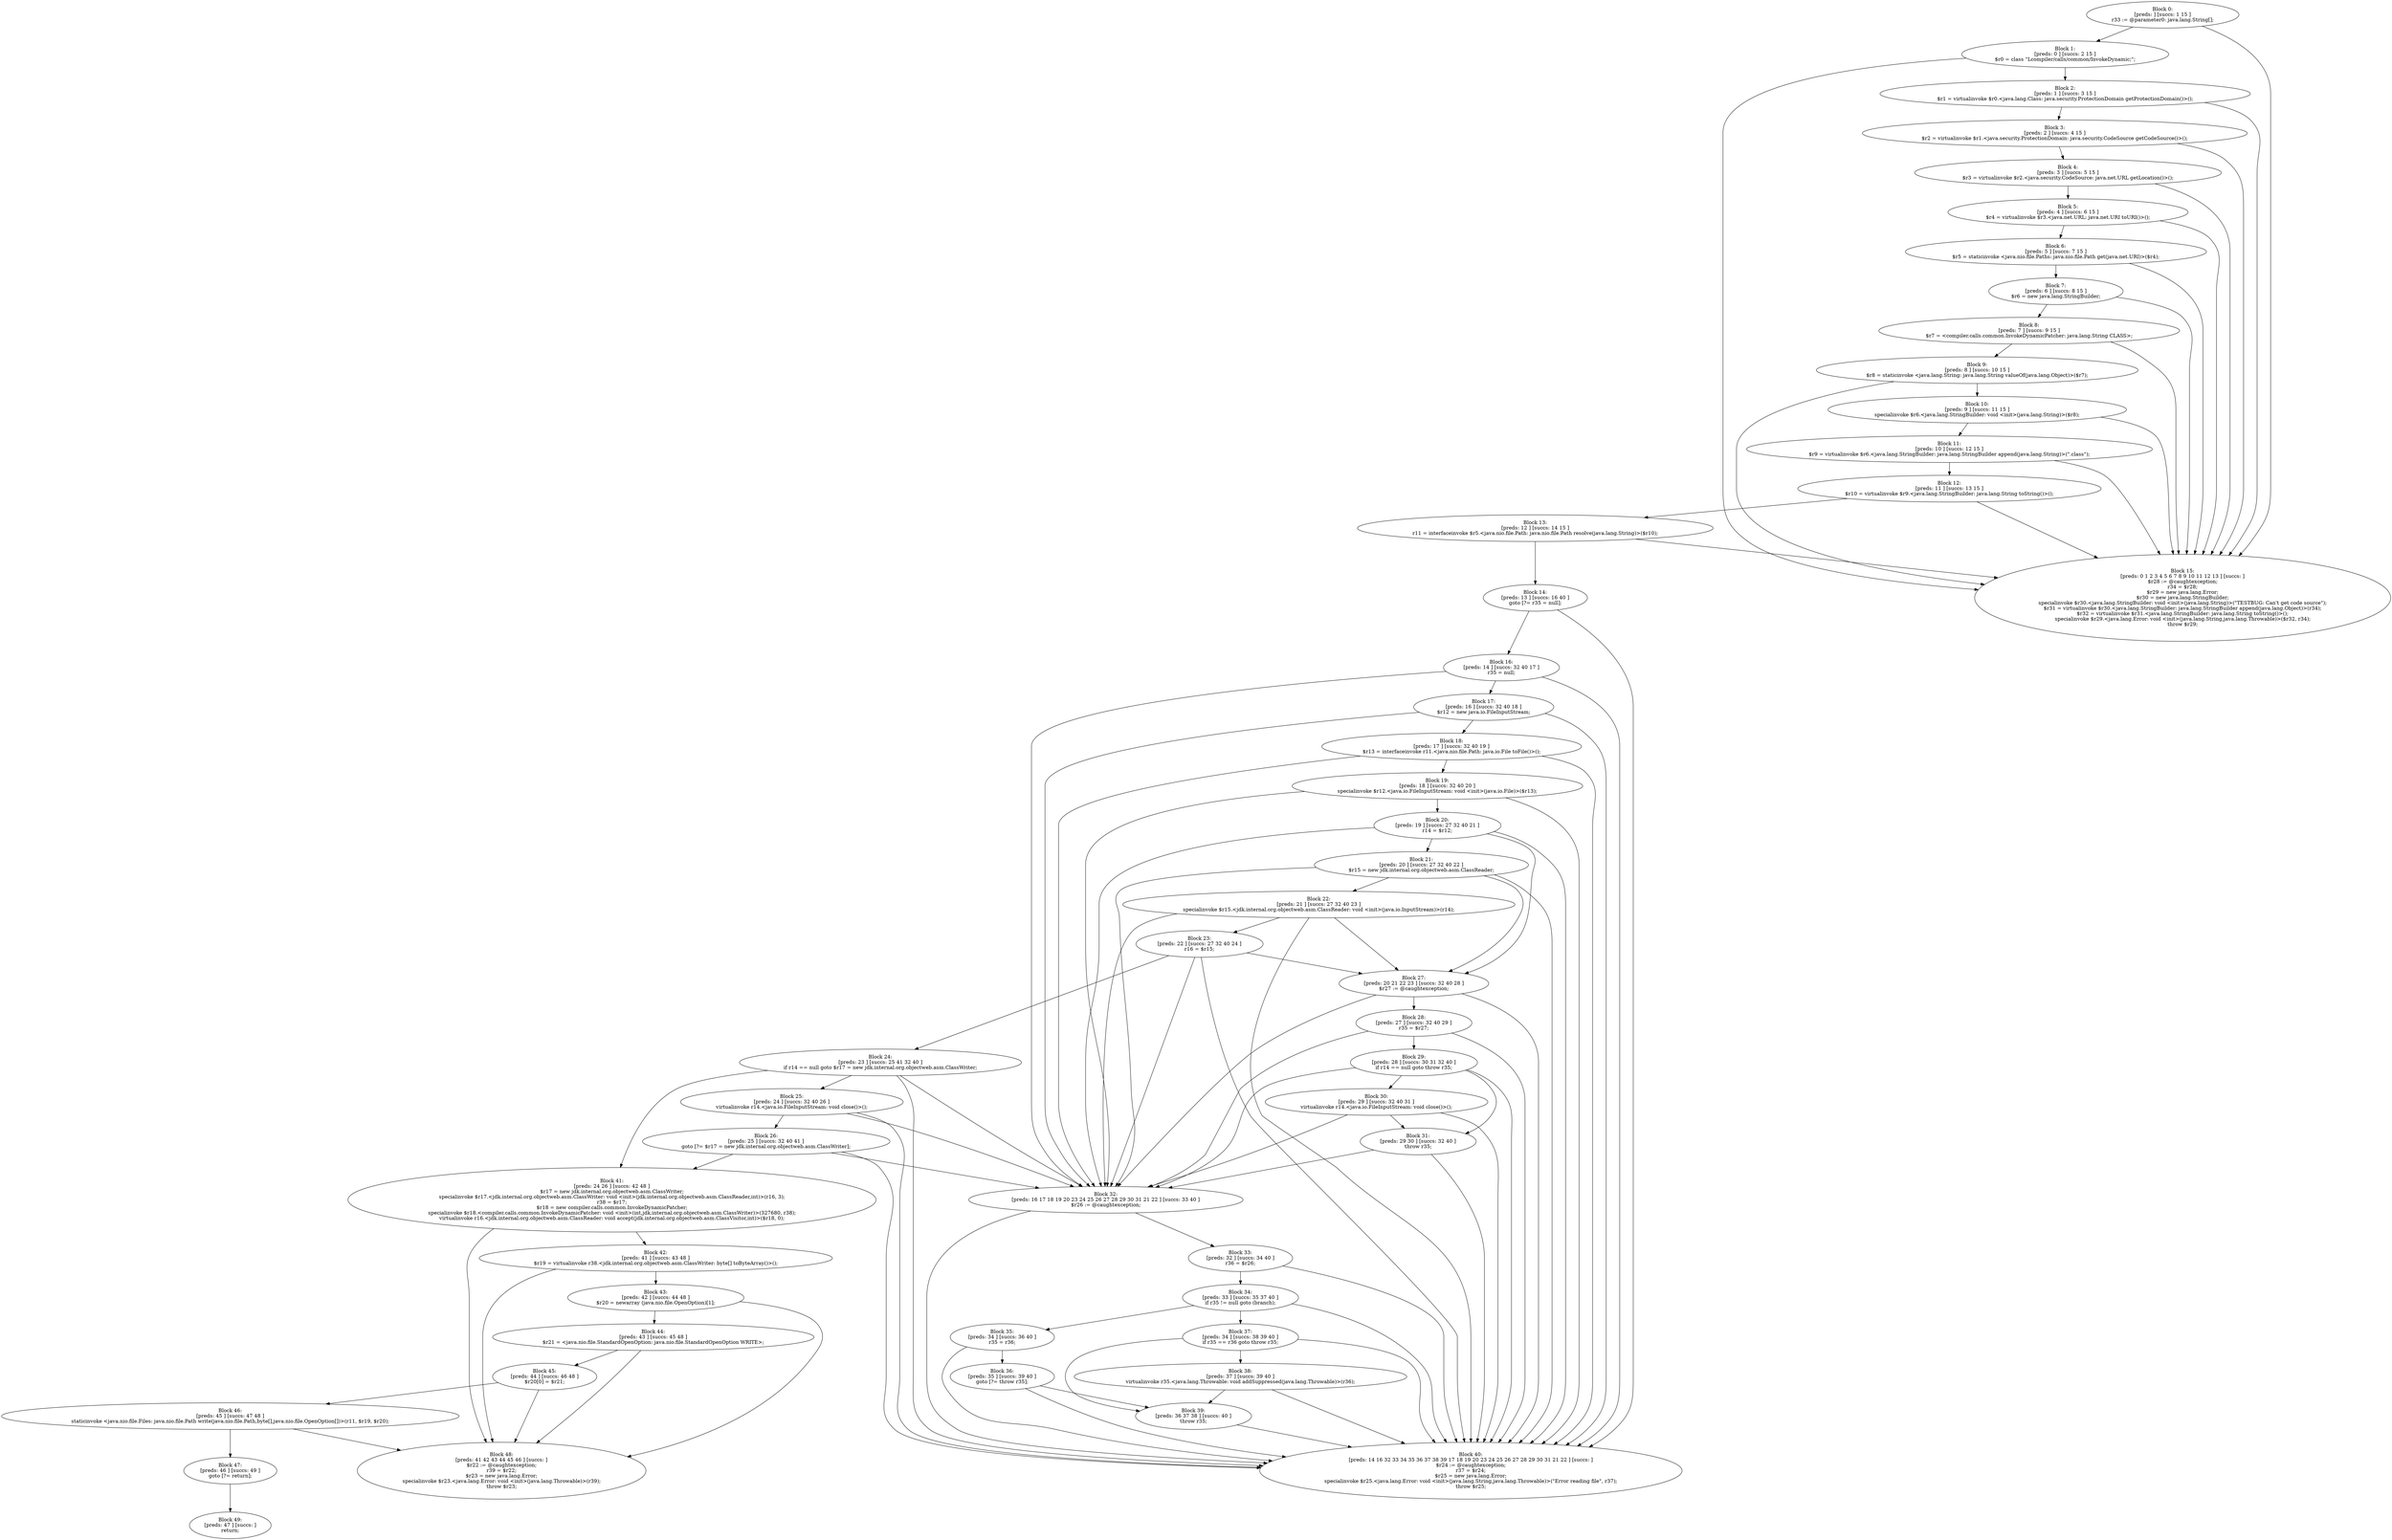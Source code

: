 digraph "unitGraph" {
    "Block 0:
[preds: ] [succs: 1 15 ]
r33 := @parameter0: java.lang.String[];
"
    "Block 1:
[preds: 0 ] [succs: 2 15 ]
$r0 = class \"Lcompiler/calls/common/InvokeDynamic;\";
"
    "Block 2:
[preds: 1 ] [succs: 3 15 ]
$r1 = virtualinvoke $r0.<java.lang.Class: java.security.ProtectionDomain getProtectionDomain()>();
"
    "Block 3:
[preds: 2 ] [succs: 4 15 ]
$r2 = virtualinvoke $r1.<java.security.ProtectionDomain: java.security.CodeSource getCodeSource()>();
"
    "Block 4:
[preds: 3 ] [succs: 5 15 ]
$r3 = virtualinvoke $r2.<java.security.CodeSource: java.net.URL getLocation()>();
"
    "Block 5:
[preds: 4 ] [succs: 6 15 ]
$r4 = virtualinvoke $r3.<java.net.URL: java.net.URI toURI()>();
"
    "Block 6:
[preds: 5 ] [succs: 7 15 ]
$r5 = staticinvoke <java.nio.file.Paths: java.nio.file.Path get(java.net.URI)>($r4);
"
    "Block 7:
[preds: 6 ] [succs: 8 15 ]
$r6 = new java.lang.StringBuilder;
"
    "Block 8:
[preds: 7 ] [succs: 9 15 ]
$r7 = <compiler.calls.common.InvokeDynamicPatcher: java.lang.String CLASS>;
"
    "Block 9:
[preds: 8 ] [succs: 10 15 ]
$r8 = staticinvoke <java.lang.String: java.lang.String valueOf(java.lang.Object)>($r7);
"
    "Block 10:
[preds: 9 ] [succs: 11 15 ]
specialinvoke $r6.<java.lang.StringBuilder: void <init>(java.lang.String)>($r8);
"
    "Block 11:
[preds: 10 ] [succs: 12 15 ]
$r9 = virtualinvoke $r6.<java.lang.StringBuilder: java.lang.StringBuilder append(java.lang.String)>(\".class\");
"
    "Block 12:
[preds: 11 ] [succs: 13 15 ]
$r10 = virtualinvoke $r9.<java.lang.StringBuilder: java.lang.String toString()>();
"
    "Block 13:
[preds: 12 ] [succs: 14 15 ]
r11 = interfaceinvoke $r5.<java.nio.file.Path: java.nio.file.Path resolve(java.lang.String)>($r10);
"
    "Block 14:
[preds: 13 ] [succs: 16 40 ]
goto [?= r35 = null];
"
    "Block 15:
[preds: 0 1 2 3 4 5 6 7 8 9 10 11 12 13 ] [succs: ]
$r28 := @caughtexception;
r34 = $r28;
$r29 = new java.lang.Error;
$r30 = new java.lang.StringBuilder;
specialinvoke $r30.<java.lang.StringBuilder: void <init>(java.lang.String)>(\"TESTBUG: Can\'t get code source\");
$r31 = virtualinvoke $r30.<java.lang.StringBuilder: java.lang.StringBuilder append(java.lang.Object)>(r34);
$r32 = virtualinvoke $r31.<java.lang.StringBuilder: java.lang.String toString()>();
specialinvoke $r29.<java.lang.Error: void <init>(java.lang.String,java.lang.Throwable)>($r32, r34);
throw $r29;
"
    "Block 16:
[preds: 14 ] [succs: 32 40 17 ]
r35 = null;
"
    "Block 17:
[preds: 16 ] [succs: 32 40 18 ]
$r12 = new java.io.FileInputStream;
"
    "Block 18:
[preds: 17 ] [succs: 32 40 19 ]
$r13 = interfaceinvoke r11.<java.nio.file.Path: java.io.File toFile()>();
"
    "Block 19:
[preds: 18 ] [succs: 32 40 20 ]
specialinvoke $r12.<java.io.FileInputStream: void <init>(java.io.File)>($r13);
"
    "Block 20:
[preds: 19 ] [succs: 27 32 40 21 ]
r14 = $r12;
"
    "Block 21:
[preds: 20 ] [succs: 27 32 40 22 ]
$r15 = new jdk.internal.org.objectweb.asm.ClassReader;
"
    "Block 22:
[preds: 21 ] [succs: 27 32 40 23 ]
specialinvoke $r15.<jdk.internal.org.objectweb.asm.ClassReader: void <init>(java.io.InputStream)>(r14);
"
    "Block 23:
[preds: 22 ] [succs: 27 32 40 24 ]
r16 = $r15;
"
    "Block 24:
[preds: 23 ] [succs: 25 41 32 40 ]
if r14 == null goto $r17 = new jdk.internal.org.objectweb.asm.ClassWriter;
"
    "Block 25:
[preds: 24 ] [succs: 32 40 26 ]
virtualinvoke r14.<java.io.FileInputStream: void close()>();
"
    "Block 26:
[preds: 25 ] [succs: 32 40 41 ]
goto [?= $r17 = new jdk.internal.org.objectweb.asm.ClassWriter];
"
    "Block 27:
[preds: 20 21 22 23 ] [succs: 32 40 28 ]
$r27 := @caughtexception;
"
    "Block 28:
[preds: 27 ] [succs: 32 40 29 ]
r35 = $r27;
"
    "Block 29:
[preds: 28 ] [succs: 30 31 32 40 ]
if r14 == null goto throw r35;
"
    "Block 30:
[preds: 29 ] [succs: 32 40 31 ]
virtualinvoke r14.<java.io.FileInputStream: void close()>();
"
    "Block 31:
[preds: 29 30 ] [succs: 32 40 ]
throw r35;
"
    "Block 32:
[preds: 16 17 18 19 20 23 24 25 26 27 28 29 30 31 21 22 ] [succs: 33 40 ]
$r26 := @caughtexception;
"
    "Block 33:
[preds: 32 ] [succs: 34 40 ]
r36 = $r26;
"
    "Block 34:
[preds: 33 ] [succs: 35 37 40 ]
if r35 != null goto (branch);
"
    "Block 35:
[preds: 34 ] [succs: 36 40 ]
r35 = r36;
"
    "Block 36:
[preds: 35 ] [succs: 39 40 ]
goto [?= throw r35];
"
    "Block 37:
[preds: 34 ] [succs: 38 39 40 ]
if r35 == r36 goto throw r35;
"
    "Block 38:
[preds: 37 ] [succs: 39 40 ]
virtualinvoke r35.<java.lang.Throwable: void addSuppressed(java.lang.Throwable)>(r36);
"
    "Block 39:
[preds: 36 37 38 ] [succs: 40 ]
throw r35;
"
    "Block 40:
[preds: 14 16 32 33 34 35 36 37 38 39 17 18 19 20 23 24 25 26 27 28 29 30 31 21 22 ] [succs: ]
$r24 := @caughtexception;
r37 = $r24;
$r25 = new java.lang.Error;
specialinvoke $r25.<java.lang.Error: void <init>(java.lang.String,java.lang.Throwable)>(\"Error reading file\", r37);
throw $r25;
"
    "Block 41:
[preds: 24 26 ] [succs: 42 48 ]
$r17 = new jdk.internal.org.objectweb.asm.ClassWriter;
specialinvoke $r17.<jdk.internal.org.objectweb.asm.ClassWriter: void <init>(jdk.internal.org.objectweb.asm.ClassReader,int)>(r16, 3);
r38 = $r17;
$r18 = new compiler.calls.common.InvokeDynamicPatcher;
specialinvoke $r18.<compiler.calls.common.InvokeDynamicPatcher: void <init>(int,jdk.internal.org.objectweb.asm.ClassWriter)>(327680, r38);
virtualinvoke r16.<jdk.internal.org.objectweb.asm.ClassReader: void accept(jdk.internal.org.objectweb.asm.ClassVisitor,int)>($r18, 0);
"
    "Block 42:
[preds: 41 ] [succs: 43 48 ]
$r19 = virtualinvoke r38.<jdk.internal.org.objectweb.asm.ClassWriter: byte[] toByteArray()>();
"
    "Block 43:
[preds: 42 ] [succs: 44 48 ]
$r20 = newarray (java.nio.file.OpenOption)[1];
"
    "Block 44:
[preds: 43 ] [succs: 45 48 ]
$r21 = <java.nio.file.StandardOpenOption: java.nio.file.StandardOpenOption WRITE>;
"
    "Block 45:
[preds: 44 ] [succs: 46 48 ]
$r20[0] = $r21;
"
    "Block 46:
[preds: 45 ] [succs: 47 48 ]
staticinvoke <java.nio.file.Files: java.nio.file.Path write(java.nio.file.Path,byte[],java.nio.file.OpenOption[])>(r11, $r19, $r20);
"
    "Block 47:
[preds: 46 ] [succs: 49 ]
goto [?= return];
"
    "Block 48:
[preds: 41 42 43 44 45 46 ] [succs: ]
$r22 := @caughtexception;
r39 = $r22;
$r23 = new java.lang.Error;
specialinvoke $r23.<java.lang.Error: void <init>(java.lang.Throwable)>(r39);
throw $r23;
"
    "Block 49:
[preds: 47 ] [succs: ]
return;
"
    "Block 0:
[preds: ] [succs: 1 15 ]
r33 := @parameter0: java.lang.String[];
"->"Block 1:
[preds: 0 ] [succs: 2 15 ]
$r0 = class \"Lcompiler/calls/common/InvokeDynamic;\";
";
    "Block 0:
[preds: ] [succs: 1 15 ]
r33 := @parameter0: java.lang.String[];
"->"Block 15:
[preds: 0 1 2 3 4 5 6 7 8 9 10 11 12 13 ] [succs: ]
$r28 := @caughtexception;
r34 = $r28;
$r29 = new java.lang.Error;
$r30 = new java.lang.StringBuilder;
specialinvoke $r30.<java.lang.StringBuilder: void <init>(java.lang.String)>(\"TESTBUG: Can\'t get code source\");
$r31 = virtualinvoke $r30.<java.lang.StringBuilder: java.lang.StringBuilder append(java.lang.Object)>(r34);
$r32 = virtualinvoke $r31.<java.lang.StringBuilder: java.lang.String toString()>();
specialinvoke $r29.<java.lang.Error: void <init>(java.lang.String,java.lang.Throwable)>($r32, r34);
throw $r29;
";
    "Block 1:
[preds: 0 ] [succs: 2 15 ]
$r0 = class \"Lcompiler/calls/common/InvokeDynamic;\";
"->"Block 2:
[preds: 1 ] [succs: 3 15 ]
$r1 = virtualinvoke $r0.<java.lang.Class: java.security.ProtectionDomain getProtectionDomain()>();
";
    "Block 1:
[preds: 0 ] [succs: 2 15 ]
$r0 = class \"Lcompiler/calls/common/InvokeDynamic;\";
"->"Block 15:
[preds: 0 1 2 3 4 5 6 7 8 9 10 11 12 13 ] [succs: ]
$r28 := @caughtexception;
r34 = $r28;
$r29 = new java.lang.Error;
$r30 = new java.lang.StringBuilder;
specialinvoke $r30.<java.lang.StringBuilder: void <init>(java.lang.String)>(\"TESTBUG: Can\'t get code source\");
$r31 = virtualinvoke $r30.<java.lang.StringBuilder: java.lang.StringBuilder append(java.lang.Object)>(r34);
$r32 = virtualinvoke $r31.<java.lang.StringBuilder: java.lang.String toString()>();
specialinvoke $r29.<java.lang.Error: void <init>(java.lang.String,java.lang.Throwable)>($r32, r34);
throw $r29;
";
    "Block 2:
[preds: 1 ] [succs: 3 15 ]
$r1 = virtualinvoke $r0.<java.lang.Class: java.security.ProtectionDomain getProtectionDomain()>();
"->"Block 3:
[preds: 2 ] [succs: 4 15 ]
$r2 = virtualinvoke $r1.<java.security.ProtectionDomain: java.security.CodeSource getCodeSource()>();
";
    "Block 2:
[preds: 1 ] [succs: 3 15 ]
$r1 = virtualinvoke $r0.<java.lang.Class: java.security.ProtectionDomain getProtectionDomain()>();
"->"Block 15:
[preds: 0 1 2 3 4 5 6 7 8 9 10 11 12 13 ] [succs: ]
$r28 := @caughtexception;
r34 = $r28;
$r29 = new java.lang.Error;
$r30 = new java.lang.StringBuilder;
specialinvoke $r30.<java.lang.StringBuilder: void <init>(java.lang.String)>(\"TESTBUG: Can\'t get code source\");
$r31 = virtualinvoke $r30.<java.lang.StringBuilder: java.lang.StringBuilder append(java.lang.Object)>(r34);
$r32 = virtualinvoke $r31.<java.lang.StringBuilder: java.lang.String toString()>();
specialinvoke $r29.<java.lang.Error: void <init>(java.lang.String,java.lang.Throwable)>($r32, r34);
throw $r29;
";
    "Block 3:
[preds: 2 ] [succs: 4 15 ]
$r2 = virtualinvoke $r1.<java.security.ProtectionDomain: java.security.CodeSource getCodeSource()>();
"->"Block 4:
[preds: 3 ] [succs: 5 15 ]
$r3 = virtualinvoke $r2.<java.security.CodeSource: java.net.URL getLocation()>();
";
    "Block 3:
[preds: 2 ] [succs: 4 15 ]
$r2 = virtualinvoke $r1.<java.security.ProtectionDomain: java.security.CodeSource getCodeSource()>();
"->"Block 15:
[preds: 0 1 2 3 4 5 6 7 8 9 10 11 12 13 ] [succs: ]
$r28 := @caughtexception;
r34 = $r28;
$r29 = new java.lang.Error;
$r30 = new java.lang.StringBuilder;
specialinvoke $r30.<java.lang.StringBuilder: void <init>(java.lang.String)>(\"TESTBUG: Can\'t get code source\");
$r31 = virtualinvoke $r30.<java.lang.StringBuilder: java.lang.StringBuilder append(java.lang.Object)>(r34);
$r32 = virtualinvoke $r31.<java.lang.StringBuilder: java.lang.String toString()>();
specialinvoke $r29.<java.lang.Error: void <init>(java.lang.String,java.lang.Throwable)>($r32, r34);
throw $r29;
";
    "Block 4:
[preds: 3 ] [succs: 5 15 ]
$r3 = virtualinvoke $r2.<java.security.CodeSource: java.net.URL getLocation()>();
"->"Block 5:
[preds: 4 ] [succs: 6 15 ]
$r4 = virtualinvoke $r3.<java.net.URL: java.net.URI toURI()>();
";
    "Block 4:
[preds: 3 ] [succs: 5 15 ]
$r3 = virtualinvoke $r2.<java.security.CodeSource: java.net.URL getLocation()>();
"->"Block 15:
[preds: 0 1 2 3 4 5 6 7 8 9 10 11 12 13 ] [succs: ]
$r28 := @caughtexception;
r34 = $r28;
$r29 = new java.lang.Error;
$r30 = new java.lang.StringBuilder;
specialinvoke $r30.<java.lang.StringBuilder: void <init>(java.lang.String)>(\"TESTBUG: Can\'t get code source\");
$r31 = virtualinvoke $r30.<java.lang.StringBuilder: java.lang.StringBuilder append(java.lang.Object)>(r34);
$r32 = virtualinvoke $r31.<java.lang.StringBuilder: java.lang.String toString()>();
specialinvoke $r29.<java.lang.Error: void <init>(java.lang.String,java.lang.Throwable)>($r32, r34);
throw $r29;
";
    "Block 5:
[preds: 4 ] [succs: 6 15 ]
$r4 = virtualinvoke $r3.<java.net.URL: java.net.URI toURI()>();
"->"Block 6:
[preds: 5 ] [succs: 7 15 ]
$r5 = staticinvoke <java.nio.file.Paths: java.nio.file.Path get(java.net.URI)>($r4);
";
    "Block 5:
[preds: 4 ] [succs: 6 15 ]
$r4 = virtualinvoke $r3.<java.net.URL: java.net.URI toURI()>();
"->"Block 15:
[preds: 0 1 2 3 4 5 6 7 8 9 10 11 12 13 ] [succs: ]
$r28 := @caughtexception;
r34 = $r28;
$r29 = new java.lang.Error;
$r30 = new java.lang.StringBuilder;
specialinvoke $r30.<java.lang.StringBuilder: void <init>(java.lang.String)>(\"TESTBUG: Can\'t get code source\");
$r31 = virtualinvoke $r30.<java.lang.StringBuilder: java.lang.StringBuilder append(java.lang.Object)>(r34);
$r32 = virtualinvoke $r31.<java.lang.StringBuilder: java.lang.String toString()>();
specialinvoke $r29.<java.lang.Error: void <init>(java.lang.String,java.lang.Throwable)>($r32, r34);
throw $r29;
";
    "Block 6:
[preds: 5 ] [succs: 7 15 ]
$r5 = staticinvoke <java.nio.file.Paths: java.nio.file.Path get(java.net.URI)>($r4);
"->"Block 7:
[preds: 6 ] [succs: 8 15 ]
$r6 = new java.lang.StringBuilder;
";
    "Block 6:
[preds: 5 ] [succs: 7 15 ]
$r5 = staticinvoke <java.nio.file.Paths: java.nio.file.Path get(java.net.URI)>($r4);
"->"Block 15:
[preds: 0 1 2 3 4 5 6 7 8 9 10 11 12 13 ] [succs: ]
$r28 := @caughtexception;
r34 = $r28;
$r29 = new java.lang.Error;
$r30 = new java.lang.StringBuilder;
specialinvoke $r30.<java.lang.StringBuilder: void <init>(java.lang.String)>(\"TESTBUG: Can\'t get code source\");
$r31 = virtualinvoke $r30.<java.lang.StringBuilder: java.lang.StringBuilder append(java.lang.Object)>(r34);
$r32 = virtualinvoke $r31.<java.lang.StringBuilder: java.lang.String toString()>();
specialinvoke $r29.<java.lang.Error: void <init>(java.lang.String,java.lang.Throwable)>($r32, r34);
throw $r29;
";
    "Block 7:
[preds: 6 ] [succs: 8 15 ]
$r6 = new java.lang.StringBuilder;
"->"Block 8:
[preds: 7 ] [succs: 9 15 ]
$r7 = <compiler.calls.common.InvokeDynamicPatcher: java.lang.String CLASS>;
";
    "Block 7:
[preds: 6 ] [succs: 8 15 ]
$r6 = new java.lang.StringBuilder;
"->"Block 15:
[preds: 0 1 2 3 4 5 6 7 8 9 10 11 12 13 ] [succs: ]
$r28 := @caughtexception;
r34 = $r28;
$r29 = new java.lang.Error;
$r30 = new java.lang.StringBuilder;
specialinvoke $r30.<java.lang.StringBuilder: void <init>(java.lang.String)>(\"TESTBUG: Can\'t get code source\");
$r31 = virtualinvoke $r30.<java.lang.StringBuilder: java.lang.StringBuilder append(java.lang.Object)>(r34);
$r32 = virtualinvoke $r31.<java.lang.StringBuilder: java.lang.String toString()>();
specialinvoke $r29.<java.lang.Error: void <init>(java.lang.String,java.lang.Throwable)>($r32, r34);
throw $r29;
";
    "Block 8:
[preds: 7 ] [succs: 9 15 ]
$r7 = <compiler.calls.common.InvokeDynamicPatcher: java.lang.String CLASS>;
"->"Block 9:
[preds: 8 ] [succs: 10 15 ]
$r8 = staticinvoke <java.lang.String: java.lang.String valueOf(java.lang.Object)>($r7);
";
    "Block 8:
[preds: 7 ] [succs: 9 15 ]
$r7 = <compiler.calls.common.InvokeDynamicPatcher: java.lang.String CLASS>;
"->"Block 15:
[preds: 0 1 2 3 4 5 6 7 8 9 10 11 12 13 ] [succs: ]
$r28 := @caughtexception;
r34 = $r28;
$r29 = new java.lang.Error;
$r30 = new java.lang.StringBuilder;
specialinvoke $r30.<java.lang.StringBuilder: void <init>(java.lang.String)>(\"TESTBUG: Can\'t get code source\");
$r31 = virtualinvoke $r30.<java.lang.StringBuilder: java.lang.StringBuilder append(java.lang.Object)>(r34);
$r32 = virtualinvoke $r31.<java.lang.StringBuilder: java.lang.String toString()>();
specialinvoke $r29.<java.lang.Error: void <init>(java.lang.String,java.lang.Throwable)>($r32, r34);
throw $r29;
";
    "Block 9:
[preds: 8 ] [succs: 10 15 ]
$r8 = staticinvoke <java.lang.String: java.lang.String valueOf(java.lang.Object)>($r7);
"->"Block 10:
[preds: 9 ] [succs: 11 15 ]
specialinvoke $r6.<java.lang.StringBuilder: void <init>(java.lang.String)>($r8);
";
    "Block 9:
[preds: 8 ] [succs: 10 15 ]
$r8 = staticinvoke <java.lang.String: java.lang.String valueOf(java.lang.Object)>($r7);
"->"Block 15:
[preds: 0 1 2 3 4 5 6 7 8 9 10 11 12 13 ] [succs: ]
$r28 := @caughtexception;
r34 = $r28;
$r29 = new java.lang.Error;
$r30 = new java.lang.StringBuilder;
specialinvoke $r30.<java.lang.StringBuilder: void <init>(java.lang.String)>(\"TESTBUG: Can\'t get code source\");
$r31 = virtualinvoke $r30.<java.lang.StringBuilder: java.lang.StringBuilder append(java.lang.Object)>(r34);
$r32 = virtualinvoke $r31.<java.lang.StringBuilder: java.lang.String toString()>();
specialinvoke $r29.<java.lang.Error: void <init>(java.lang.String,java.lang.Throwable)>($r32, r34);
throw $r29;
";
    "Block 10:
[preds: 9 ] [succs: 11 15 ]
specialinvoke $r6.<java.lang.StringBuilder: void <init>(java.lang.String)>($r8);
"->"Block 11:
[preds: 10 ] [succs: 12 15 ]
$r9 = virtualinvoke $r6.<java.lang.StringBuilder: java.lang.StringBuilder append(java.lang.String)>(\".class\");
";
    "Block 10:
[preds: 9 ] [succs: 11 15 ]
specialinvoke $r6.<java.lang.StringBuilder: void <init>(java.lang.String)>($r8);
"->"Block 15:
[preds: 0 1 2 3 4 5 6 7 8 9 10 11 12 13 ] [succs: ]
$r28 := @caughtexception;
r34 = $r28;
$r29 = new java.lang.Error;
$r30 = new java.lang.StringBuilder;
specialinvoke $r30.<java.lang.StringBuilder: void <init>(java.lang.String)>(\"TESTBUG: Can\'t get code source\");
$r31 = virtualinvoke $r30.<java.lang.StringBuilder: java.lang.StringBuilder append(java.lang.Object)>(r34);
$r32 = virtualinvoke $r31.<java.lang.StringBuilder: java.lang.String toString()>();
specialinvoke $r29.<java.lang.Error: void <init>(java.lang.String,java.lang.Throwable)>($r32, r34);
throw $r29;
";
    "Block 11:
[preds: 10 ] [succs: 12 15 ]
$r9 = virtualinvoke $r6.<java.lang.StringBuilder: java.lang.StringBuilder append(java.lang.String)>(\".class\");
"->"Block 12:
[preds: 11 ] [succs: 13 15 ]
$r10 = virtualinvoke $r9.<java.lang.StringBuilder: java.lang.String toString()>();
";
    "Block 11:
[preds: 10 ] [succs: 12 15 ]
$r9 = virtualinvoke $r6.<java.lang.StringBuilder: java.lang.StringBuilder append(java.lang.String)>(\".class\");
"->"Block 15:
[preds: 0 1 2 3 4 5 6 7 8 9 10 11 12 13 ] [succs: ]
$r28 := @caughtexception;
r34 = $r28;
$r29 = new java.lang.Error;
$r30 = new java.lang.StringBuilder;
specialinvoke $r30.<java.lang.StringBuilder: void <init>(java.lang.String)>(\"TESTBUG: Can\'t get code source\");
$r31 = virtualinvoke $r30.<java.lang.StringBuilder: java.lang.StringBuilder append(java.lang.Object)>(r34);
$r32 = virtualinvoke $r31.<java.lang.StringBuilder: java.lang.String toString()>();
specialinvoke $r29.<java.lang.Error: void <init>(java.lang.String,java.lang.Throwable)>($r32, r34);
throw $r29;
";
    "Block 12:
[preds: 11 ] [succs: 13 15 ]
$r10 = virtualinvoke $r9.<java.lang.StringBuilder: java.lang.String toString()>();
"->"Block 13:
[preds: 12 ] [succs: 14 15 ]
r11 = interfaceinvoke $r5.<java.nio.file.Path: java.nio.file.Path resolve(java.lang.String)>($r10);
";
    "Block 12:
[preds: 11 ] [succs: 13 15 ]
$r10 = virtualinvoke $r9.<java.lang.StringBuilder: java.lang.String toString()>();
"->"Block 15:
[preds: 0 1 2 3 4 5 6 7 8 9 10 11 12 13 ] [succs: ]
$r28 := @caughtexception;
r34 = $r28;
$r29 = new java.lang.Error;
$r30 = new java.lang.StringBuilder;
specialinvoke $r30.<java.lang.StringBuilder: void <init>(java.lang.String)>(\"TESTBUG: Can\'t get code source\");
$r31 = virtualinvoke $r30.<java.lang.StringBuilder: java.lang.StringBuilder append(java.lang.Object)>(r34);
$r32 = virtualinvoke $r31.<java.lang.StringBuilder: java.lang.String toString()>();
specialinvoke $r29.<java.lang.Error: void <init>(java.lang.String,java.lang.Throwable)>($r32, r34);
throw $r29;
";
    "Block 13:
[preds: 12 ] [succs: 14 15 ]
r11 = interfaceinvoke $r5.<java.nio.file.Path: java.nio.file.Path resolve(java.lang.String)>($r10);
"->"Block 14:
[preds: 13 ] [succs: 16 40 ]
goto [?= r35 = null];
";
    "Block 13:
[preds: 12 ] [succs: 14 15 ]
r11 = interfaceinvoke $r5.<java.nio.file.Path: java.nio.file.Path resolve(java.lang.String)>($r10);
"->"Block 15:
[preds: 0 1 2 3 4 5 6 7 8 9 10 11 12 13 ] [succs: ]
$r28 := @caughtexception;
r34 = $r28;
$r29 = new java.lang.Error;
$r30 = new java.lang.StringBuilder;
specialinvoke $r30.<java.lang.StringBuilder: void <init>(java.lang.String)>(\"TESTBUG: Can\'t get code source\");
$r31 = virtualinvoke $r30.<java.lang.StringBuilder: java.lang.StringBuilder append(java.lang.Object)>(r34);
$r32 = virtualinvoke $r31.<java.lang.StringBuilder: java.lang.String toString()>();
specialinvoke $r29.<java.lang.Error: void <init>(java.lang.String,java.lang.Throwable)>($r32, r34);
throw $r29;
";
    "Block 14:
[preds: 13 ] [succs: 16 40 ]
goto [?= r35 = null];
"->"Block 16:
[preds: 14 ] [succs: 32 40 17 ]
r35 = null;
";
    "Block 14:
[preds: 13 ] [succs: 16 40 ]
goto [?= r35 = null];
"->"Block 40:
[preds: 14 16 32 33 34 35 36 37 38 39 17 18 19 20 23 24 25 26 27 28 29 30 31 21 22 ] [succs: ]
$r24 := @caughtexception;
r37 = $r24;
$r25 = new java.lang.Error;
specialinvoke $r25.<java.lang.Error: void <init>(java.lang.String,java.lang.Throwable)>(\"Error reading file\", r37);
throw $r25;
";
    "Block 16:
[preds: 14 ] [succs: 32 40 17 ]
r35 = null;
"->"Block 32:
[preds: 16 17 18 19 20 23 24 25 26 27 28 29 30 31 21 22 ] [succs: 33 40 ]
$r26 := @caughtexception;
";
    "Block 16:
[preds: 14 ] [succs: 32 40 17 ]
r35 = null;
"->"Block 40:
[preds: 14 16 32 33 34 35 36 37 38 39 17 18 19 20 23 24 25 26 27 28 29 30 31 21 22 ] [succs: ]
$r24 := @caughtexception;
r37 = $r24;
$r25 = new java.lang.Error;
specialinvoke $r25.<java.lang.Error: void <init>(java.lang.String,java.lang.Throwable)>(\"Error reading file\", r37);
throw $r25;
";
    "Block 16:
[preds: 14 ] [succs: 32 40 17 ]
r35 = null;
"->"Block 17:
[preds: 16 ] [succs: 32 40 18 ]
$r12 = new java.io.FileInputStream;
";
    "Block 17:
[preds: 16 ] [succs: 32 40 18 ]
$r12 = new java.io.FileInputStream;
"->"Block 32:
[preds: 16 17 18 19 20 23 24 25 26 27 28 29 30 31 21 22 ] [succs: 33 40 ]
$r26 := @caughtexception;
";
    "Block 17:
[preds: 16 ] [succs: 32 40 18 ]
$r12 = new java.io.FileInputStream;
"->"Block 40:
[preds: 14 16 32 33 34 35 36 37 38 39 17 18 19 20 23 24 25 26 27 28 29 30 31 21 22 ] [succs: ]
$r24 := @caughtexception;
r37 = $r24;
$r25 = new java.lang.Error;
specialinvoke $r25.<java.lang.Error: void <init>(java.lang.String,java.lang.Throwable)>(\"Error reading file\", r37);
throw $r25;
";
    "Block 17:
[preds: 16 ] [succs: 32 40 18 ]
$r12 = new java.io.FileInputStream;
"->"Block 18:
[preds: 17 ] [succs: 32 40 19 ]
$r13 = interfaceinvoke r11.<java.nio.file.Path: java.io.File toFile()>();
";
    "Block 18:
[preds: 17 ] [succs: 32 40 19 ]
$r13 = interfaceinvoke r11.<java.nio.file.Path: java.io.File toFile()>();
"->"Block 32:
[preds: 16 17 18 19 20 23 24 25 26 27 28 29 30 31 21 22 ] [succs: 33 40 ]
$r26 := @caughtexception;
";
    "Block 18:
[preds: 17 ] [succs: 32 40 19 ]
$r13 = interfaceinvoke r11.<java.nio.file.Path: java.io.File toFile()>();
"->"Block 40:
[preds: 14 16 32 33 34 35 36 37 38 39 17 18 19 20 23 24 25 26 27 28 29 30 31 21 22 ] [succs: ]
$r24 := @caughtexception;
r37 = $r24;
$r25 = new java.lang.Error;
specialinvoke $r25.<java.lang.Error: void <init>(java.lang.String,java.lang.Throwable)>(\"Error reading file\", r37);
throw $r25;
";
    "Block 18:
[preds: 17 ] [succs: 32 40 19 ]
$r13 = interfaceinvoke r11.<java.nio.file.Path: java.io.File toFile()>();
"->"Block 19:
[preds: 18 ] [succs: 32 40 20 ]
specialinvoke $r12.<java.io.FileInputStream: void <init>(java.io.File)>($r13);
";
    "Block 19:
[preds: 18 ] [succs: 32 40 20 ]
specialinvoke $r12.<java.io.FileInputStream: void <init>(java.io.File)>($r13);
"->"Block 32:
[preds: 16 17 18 19 20 23 24 25 26 27 28 29 30 31 21 22 ] [succs: 33 40 ]
$r26 := @caughtexception;
";
    "Block 19:
[preds: 18 ] [succs: 32 40 20 ]
specialinvoke $r12.<java.io.FileInputStream: void <init>(java.io.File)>($r13);
"->"Block 40:
[preds: 14 16 32 33 34 35 36 37 38 39 17 18 19 20 23 24 25 26 27 28 29 30 31 21 22 ] [succs: ]
$r24 := @caughtexception;
r37 = $r24;
$r25 = new java.lang.Error;
specialinvoke $r25.<java.lang.Error: void <init>(java.lang.String,java.lang.Throwable)>(\"Error reading file\", r37);
throw $r25;
";
    "Block 19:
[preds: 18 ] [succs: 32 40 20 ]
specialinvoke $r12.<java.io.FileInputStream: void <init>(java.io.File)>($r13);
"->"Block 20:
[preds: 19 ] [succs: 27 32 40 21 ]
r14 = $r12;
";
    "Block 20:
[preds: 19 ] [succs: 27 32 40 21 ]
r14 = $r12;
"->"Block 27:
[preds: 20 21 22 23 ] [succs: 32 40 28 ]
$r27 := @caughtexception;
";
    "Block 20:
[preds: 19 ] [succs: 27 32 40 21 ]
r14 = $r12;
"->"Block 32:
[preds: 16 17 18 19 20 23 24 25 26 27 28 29 30 31 21 22 ] [succs: 33 40 ]
$r26 := @caughtexception;
";
    "Block 20:
[preds: 19 ] [succs: 27 32 40 21 ]
r14 = $r12;
"->"Block 40:
[preds: 14 16 32 33 34 35 36 37 38 39 17 18 19 20 23 24 25 26 27 28 29 30 31 21 22 ] [succs: ]
$r24 := @caughtexception;
r37 = $r24;
$r25 = new java.lang.Error;
specialinvoke $r25.<java.lang.Error: void <init>(java.lang.String,java.lang.Throwable)>(\"Error reading file\", r37);
throw $r25;
";
    "Block 20:
[preds: 19 ] [succs: 27 32 40 21 ]
r14 = $r12;
"->"Block 21:
[preds: 20 ] [succs: 27 32 40 22 ]
$r15 = new jdk.internal.org.objectweb.asm.ClassReader;
";
    "Block 21:
[preds: 20 ] [succs: 27 32 40 22 ]
$r15 = new jdk.internal.org.objectweb.asm.ClassReader;
"->"Block 27:
[preds: 20 21 22 23 ] [succs: 32 40 28 ]
$r27 := @caughtexception;
";
    "Block 21:
[preds: 20 ] [succs: 27 32 40 22 ]
$r15 = new jdk.internal.org.objectweb.asm.ClassReader;
"->"Block 32:
[preds: 16 17 18 19 20 23 24 25 26 27 28 29 30 31 21 22 ] [succs: 33 40 ]
$r26 := @caughtexception;
";
    "Block 21:
[preds: 20 ] [succs: 27 32 40 22 ]
$r15 = new jdk.internal.org.objectweb.asm.ClassReader;
"->"Block 40:
[preds: 14 16 32 33 34 35 36 37 38 39 17 18 19 20 23 24 25 26 27 28 29 30 31 21 22 ] [succs: ]
$r24 := @caughtexception;
r37 = $r24;
$r25 = new java.lang.Error;
specialinvoke $r25.<java.lang.Error: void <init>(java.lang.String,java.lang.Throwable)>(\"Error reading file\", r37);
throw $r25;
";
    "Block 21:
[preds: 20 ] [succs: 27 32 40 22 ]
$r15 = new jdk.internal.org.objectweb.asm.ClassReader;
"->"Block 22:
[preds: 21 ] [succs: 27 32 40 23 ]
specialinvoke $r15.<jdk.internal.org.objectweb.asm.ClassReader: void <init>(java.io.InputStream)>(r14);
";
    "Block 22:
[preds: 21 ] [succs: 27 32 40 23 ]
specialinvoke $r15.<jdk.internal.org.objectweb.asm.ClassReader: void <init>(java.io.InputStream)>(r14);
"->"Block 27:
[preds: 20 21 22 23 ] [succs: 32 40 28 ]
$r27 := @caughtexception;
";
    "Block 22:
[preds: 21 ] [succs: 27 32 40 23 ]
specialinvoke $r15.<jdk.internal.org.objectweb.asm.ClassReader: void <init>(java.io.InputStream)>(r14);
"->"Block 32:
[preds: 16 17 18 19 20 23 24 25 26 27 28 29 30 31 21 22 ] [succs: 33 40 ]
$r26 := @caughtexception;
";
    "Block 22:
[preds: 21 ] [succs: 27 32 40 23 ]
specialinvoke $r15.<jdk.internal.org.objectweb.asm.ClassReader: void <init>(java.io.InputStream)>(r14);
"->"Block 40:
[preds: 14 16 32 33 34 35 36 37 38 39 17 18 19 20 23 24 25 26 27 28 29 30 31 21 22 ] [succs: ]
$r24 := @caughtexception;
r37 = $r24;
$r25 = new java.lang.Error;
specialinvoke $r25.<java.lang.Error: void <init>(java.lang.String,java.lang.Throwable)>(\"Error reading file\", r37);
throw $r25;
";
    "Block 22:
[preds: 21 ] [succs: 27 32 40 23 ]
specialinvoke $r15.<jdk.internal.org.objectweb.asm.ClassReader: void <init>(java.io.InputStream)>(r14);
"->"Block 23:
[preds: 22 ] [succs: 27 32 40 24 ]
r16 = $r15;
";
    "Block 23:
[preds: 22 ] [succs: 27 32 40 24 ]
r16 = $r15;
"->"Block 27:
[preds: 20 21 22 23 ] [succs: 32 40 28 ]
$r27 := @caughtexception;
";
    "Block 23:
[preds: 22 ] [succs: 27 32 40 24 ]
r16 = $r15;
"->"Block 32:
[preds: 16 17 18 19 20 23 24 25 26 27 28 29 30 31 21 22 ] [succs: 33 40 ]
$r26 := @caughtexception;
";
    "Block 23:
[preds: 22 ] [succs: 27 32 40 24 ]
r16 = $r15;
"->"Block 40:
[preds: 14 16 32 33 34 35 36 37 38 39 17 18 19 20 23 24 25 26 27 28 29 30 31 21 22 ] [succs: ]
$r24 := @caughtexception;
r37 = $r24;
$r25 = new java.lang.Error;
specialinvoke $r25.<java.lang.Error: void <init>(java.lang.String,java.lang.Throwable)>(\"Error reading file\", r37);
throw $r25;
";
    "Block 23:
[preds: 22 ] [succs: 27 32 40 24 ]
r16 = $r15;
"->"Block 24:
[preds: 23 ] [succs: 25 41 32 40 ]
if r14 == null goto $r17 = new jdk.internal.org.objectweb.asm.ClassWriter;
";
    "Block 24:
[preds: 23 ] [succs: 25 41 32 40 ]
if r14 == null goto $r17 = new jdk.internal.org.objectweb.asm.ClassWriter;
"->"Block 25:
[preds: 24 ] [succs: 32 40 26 ]
virtualinvoke r14.<java.io.FileInputStream: void close()>();
";
    "Block 24:
[preds: 23 ] [succs: 25 41 32 40 ]
if r14 == null goto $r17 = new jdk.internal.org.objectweb.asm.ClassWriter;
"->"Block 41:
[preds: 24 26 ] [succs: 42 48 ]
$r17 = new jdk.internal.org.objectweb.asm.ClassWriter;
specialinvoke $r17.<jdk.internal.org.objectweb.asm.ClassWriter: void <init>(jdk.internal.org.objectweb.asm.ClassReader,int)>(r16, 3);
r38 = $r17;
$r18 = new compiler.calls.common.InvokeDynamicPatcher;
specialinvoke $r18.<compiler.calls.common.InvokeDynamicPatcher: void <init>(int,jdk.internal.org.objectweb.asm.ClassWriter)>(327680, r38);
virtualinvoke r16.<jdk.internal.org.objectweb.asm.ClassReader: void accept(jdk.internal.org.objectweb.asm.ClassVisitor,int)>($r18, 0);
";
    "Block 24:
[preds: 23 ] [succs: 25 41 32 40 ]
if r14 == null goto $r17 = new jdk.internal.org.objectweb.asm.ClassWriter;
"->"Block 32:
[preds: 16 17 18 19 20 23 24 25 26 27 28 29 30 31 21 22 ] [succs: 33 40 ]
$r26 := @caughtexception;
";
    "Block 24:
[preds: 23 ] [succs: 25 41 32 40 ]
if r14 == null goto $r17 = new jdk.internal.org.objectweb.asm.ClassWriter;
"->"Block 40:
[preds: 14 16 32 33 34 35 36 37 38 39 17 18 19 20 23 24 25 26 27 28 29 30 31 21 22 ] [succs: ]
$r24 := @caughtexception;
r37 = $r24;
$r25 = new java.lang.Error;
specialinvoke $r25.<java.lang.Error: void <init>(java.lang.String,java.lang.Throwable)>(\"Error reading file\", r37);
throw $r25;
";
    "Block 25:
[preds: 24 ] [succs: 32 40 26 ]
virtualinvoke r14.<java.io.FileInputStream: void close()>();
"->"Block 32:
[preds: 16 17 18 19 20 23 24 25 26 27 28 29 30 31 21 22 ] [succs: 33 40 ]
$r26 := @caughtexception;
";
    "Block 25:
[preds: 24 ] [succs: 32 40 26 ]
virtualinvoke r14.<java.io.FileInputStream: void close()>();
"->"Block 40:
[preds: 14 16 32 33 34 35 36 37 38 39 17 18 19 20 23 24 25 26 27 28 29 30 31 21 22 ] [succs: ]
$r24 := @caughtexception;
r37 = $r24;
$r25 = new java.lang.Error;
specialinvoke $r25.<java.lang.Error: void <init>(java.lang.String,java.lang.Throwable)>(\"Error reading file\", r37);
throw $r25;
";
    "Block 25:
[preds: 24 ] [succs: 32 40 26 ]
virtualinvoke r14.<java.io.FileInputStream: void close()>();
"->"Block 26:
[preds: 25 ] [succs: 32 40 41 ]
goto [?= $r17 = new jdk.internal.org.objectweb.asm.ClassWriter];
";
    "Block 26:
[preds: 25 ] [succs: 32 40 41 ]
goto [?= $r17 = new jdk.internal.org.objectweb.asm.ClassWriter];
"->"Block 32:
[preds: 16 17 18 19 20 23 24 25 26 27 28 29 30 31 21 22 ] [succs: 33 40 ]
$r26 := @caughtexception;
";
    "Block 26:
[preds: 25 ] [succs: 32 40 41 ]
goto [?= $r17 = new jdk.internal.org.objectweb.asm.ClassWriter];
"->"Block 40:
[preds: 14 16 32 33 34 35 36 37 38 39 17 18 19 20 23 24 25 26 27 28 29 30 31 21 22 ] [succs: ]
$r24 := @caughtexception;
r37 = $r24;
$r25 = new java.lang.Error;
specialinvoke $r25.<java.lang.Error: void <init>(java.lang.String,java.lang.Throwable)>(\"Error reading file\", r37);
throw $r25;
";
    "Block 26:
[preds: 25 ] [succs: 32 40 41 ]
goto [?= $r17 = new jdk.internal.org.objectweb.asm.ClassWriter];
"->"Block 41:
[preds: 24 26 ] [succs: 42 48 ]
$r17 = new jdk.internal.org.objectweb.asm.ClassWriter;
specialinvoke $r17.<jdk.internal.org.objectweb.asm.ClassWriter: void <init>(jdk.internal.org.objectweb.asm.ClassReader,int)>(r16, 3);
r38 = $r17;
$r18 = new compiler.calls.common.InvokeDynamicPatcher;
specialinvoke $r18.<compiler.calls.common.InvokeDynamicPatcher: void <init>(int,jdk.internal.org.objectweb.asm.ClassWriter)>(327680, r38);
virtualinvoke r16.<jdk.internal.org.objectweb.asm.ClassReader: void accept(jdk.internal.org.objectweb.asm.ClassVisitor,int)>($r18, 0);
";
    "Block 27:
[preds: 20 21 22 23 ] [succs: 32 40 28 ]
$r27 := @caughtexception;
"->"Block 32:
[preds: 16 17 18 19 20 23 24 25 26 27 28 29 30 31 21 22 ] [succs: 33 40 ]
$r26 := @caughtexception;
";
    "Block 27:
[preds: 20 21 22 23 ] [succs: 32 40 28 ]
$r27 := @caughtexception;
"->"Block 40:
[preds: 14 16 32 33 34 35 36 37 38 39 17 18 19 20 23 24 25 26 27 28 29 30 31 21 22 ] [succs: ]
$r24 := @caughtexception;
r37 = $r24;
$r25 = new java.lang.Error;
specialinvoke $r25.<java.lang.Error: void <init>(java.lang.String,java.lang.Throwable)>(\"Error reading file\", r37);
throw $r25;
";
    "Block 27:
[preds: 20 21 22 23 ] [succs: 32 40 28 ]
$r27 := @caughtexception;
"->"Block 28:
[preds: 27 ] [succs: 32 40 29 ]
r35 = $r27;
";
    "Block 28:
[preds: 27 ] [succs: 32 40 29 ]
r35 = $r27;
"->"Block 32:
[preds: 16 17 18 19 20 23 24 25 26 27 28 29 30 31 21 22 ] [succs: 33 40 ]
$r26 := @caughtexception;
";
    "Block 28:
[preds: 27 ] [succs: 32 40 29 ]
r35 = $r27;
"->"Block 40:
[preds: 14 16 32 33 34 35 36 37 38 39 17 18 19 20 23 24 25 26 27 28 29 30 31 21 22 ] [succs: ]
$r24 := @caughtexception;
r37 = $r24;
$r25 = new java.lang.Error;
specialinvoke $r25.<java.lang.Error: void <init>(java.lang.String,java.lang.Throwable)>(\"Error reading file\", r37);
throw $r25;
";
    "Block 28:
[preds: 27 ] [succs: 32 40 29 ]
r35 = $r27;
"->"Block 29:
[preds: 28 ] [succs: 30 31 32 40 ]
if r14 == null goto throw r35;
";
    "Block 29:
[preds: 28 ] [succs: 30 31 32 40 ]
if r14 == null goto throw r35;
"->"Block 30:
[preds: 29 ] [succs: 32 40 31 ]
virtualinvoke r14.<java.io.FileInputStream: void close()>();
";
    "Block 29:
[preds: 28 ] [succs: 30 31 32 40 ]
if r14 == null goto throw r35;
"->"Block 31:
[preds: 29 30 ] [succs: 32 40 ]
throw r35;
";
    "Block 29:
[preds: 28 ] [succs: 30 31 32 40 ]
if r14 == null goto throw r35;
"->"Block 32:
[preds: 16 17 18 19 20 23 24 25 26 27 28 29 30 31 21 22 ] [succs: 33 40 ]
$r26 := @caughtexception;
";
    "Block 29:
[preds: 28 ] [succs: 30 31 32 40 ]
if r14 == null goto throw r35;
"->"Block 40:
[preds: 14 16 32 33 34 35 36 37 38 39 17 18 19 20 23 24 25 26 27 28 29 30 31 21 22 ] [succs: ]
$r24 := @caughtexception;
r37 = $r24;
$r25 = new java.lang.Error;
specialinvoke $r25.<java.lang.Error: void <init>(java.lang.String,java.lang.Throwable)>(\"Error reading file\", r37);
throw $r25;
";
    "Block 30:
[preds: 29 ] [succs: 32 40 31 ]
virtualinvoke r14.<java.io.FileInputStream: void close()>();
"->"Block 32:
[preds: 16 17 18 19 20 23 24 25 26 27 28 29 30 31 21 22 ] [succs: 33 40 ]
$r26 := @caughtexception;
";
    "Block 30:
[preds: 29 ] [succs: 32 40 31 ]
virtualinvoke r14.<java.io.FileInputStream: void close()>();
"->"Block 40:
[preds: 14 16 32 33 34 35 36 37 38 39 17 18 19 20 23 24 25 26 27 28 29 30 31 21 22 ] [succs: ]
$r24 := @caughtexception;
r37 = $r24;
$r25 = new java.lang.Error;
specialinvoke $r25.<java.lang.Error: void <init>(java.lang.String,java.lang.Throwable)>(\"Error reading file\", r37);
throw $r25;
";
    "Block 30:
[preds: 29 ] [succs: 32 40 31 ]
virtualinvoke r14.<java.io.FileInputStream: void close()>();
"->"Block 31:
[preds: 29 30 ] [succs: 32 40 ]
throw r35;
";
    "Block 31:
[preds: 29 30 ] [succs: 32 40 ]
throw r35;
"->"Block 32:
[preds: 16 17 18 19 20 23 24 25 26 27 28 29 30 31 21 22 ] [succs: 33 40 ]
$r26 := @caughtexception;
";
    "Block 31:
[preds: 29 30 ] [succs: 32 40 ]
throw r35;
"->"Block 40:
[preds: 14 16 32 33 34 35 36 37 38 39 17 18 19 20 23 24 25 26 27 28 29 30 31 21 22 ] [succs: ]
$r24 := @caughtexception;
r37 = $r24;
$r25 = new java.lang.Error;
specialinvoke $r25.<java.lang.Error: void <init>(java.lang.String,java.lang.Throwable)>(\"Error reading file\", r37);
throw $r25;
";
    "Block 32:
[preds: 16 17 18 19 20 23 24 25 26 27 28 29 30 31 21 22 ] [succs: 33 40 ]
$r26 := @caughtexception;
"->"Block 33:
[preds: 32 ] [succs: 34 40 ]
r36 = $r26;
";
    "Block 32:
[preds: 16 17 18 19 20 23 24 25 26 27 28 29 30 31 21 22 ] [succs: 33 40 ]
$r26 := @caughtexception;
"->"Block 40:
[preds: 14 16 32 33 34 35 36 37 38 39 17 18 19 20 23 24 25 26 27 28 29 30 31 21 22 ] [succs: ]
$r24 := @caughtexception;
r37 = $r24;
$r25 = new java.lang.Error;
specialinvoke $r25.<java.lang.Error: void <init>(java.lang.String,java.lang.Throwable)>(\"Error reading file\", r37);
throw $r25;
";
    "Block 33:
[preds: 32 ] [succs: 34 40 ]
r36 = $r26;
"->"Block 34:
[preds: 33 ] [succs: 35 37 40 ]
if r35 != null goto (branch);
";
    "Block 33:
[preds: 32 ] [succs: 34 40 ]
r36 = $r26;
"->"Block 40:
[preds: 14 16 32 33 34 35 36 37 38 39 17 18 19 20 23 24 25 26 27 28 29 30 31 21 22 ] [succs: ]
$r24 := @caughtexception;
r37 = $r24;
$r25 = new java.lang.Error;
specialinvoke $r25.<java.lang.Error: void <init>(java.lang.String,java.lang.Throwable)>(\"Error reading file\", r37);
throw $r25;
";
    "Block 34:
[preds: 33 ] [succs: 35 37 40 ]
if r35 != null goto (branch);
"->"Block 35:
[preds: 34 ] [succs: 36 40 ]
r35 = r36;
";
    "Block 34:
[preds: 33 ] [succs: 35 37 40 ]
if r35 != null goto (branch);
"->"Block 37:
[preds: 34 ] [succs: 38 39 40 ]
if r35 == r36 goto throw r35;
";
    "Block 34:
[preds: 33 ] [succs: 35 37 40 ]
if r35 != null goto (branch);
"->"Block 40:
[preds: 14 16 32 33 34 35 36 37 38 39 17 18 19 20 23 24 25 26 27 28 29 30 31 21 22 ] [succs: ]
$r24 := @caughtexception;
r37 = $r24;
$r25 = new java.lang.Error;
specialinvoke $r25.<java.lang.Error: void <init>(java.lang.String,java.lang.Throwable)>(\"Error reading file\", r37);
throw $r25;
";
    "Block 35:
[preds: 34 ] [succs: 36 40 ]
r35 = r36;
"->"Block 36:
[preds: 35 ] [succs: 39 40 ]
goto [?= throw r35];
";
    "Block 35:
[preds: 34 ] [succs: 36 40 ]
r35 = r36;
"->"Block 40:
[preds: 14 16 32 33 34 35 36 37 38 39 17 18 19 20 23 24 25 26 27 28 29 30 31 21 22 ] [succs: ]
$r24 := @caughtexception;
r37 = $r24;
$r25 = new java.lang.Error;
specialinvoke $r25.<java.lang.Error: void <init>(java.lang.String,java.lang.Throwable)>(\"Error reading file\", r37);
throw $r25;
";
    "Block 36:
[preds: 35 ] [succs: 39 40 ]
goto [?= throw r35];
"->"Block 39:
[preds: 36 37 38 ] [succs: 40 ]
throw r35;
";
    "Block 36:
[preds: 35 ] [succs: 39 40 ]
goto [?= throw r35];
"->"Block 40:
[preds: 14 16 32 33 34 35 36 37 38 39 17 18 19 20 23 24 25 26 27 28 29 30 31 21 22 ] [succs: ]
$r24 := @caughtexception;
r37 = $r24;
$r25 = new java.lang.Error;
specialinvoke $r25.<java.lang.Error: void <init>(java.lang.String,java.lang.Throwable)>(\"Error reading file\", r37);
throw $r25;
";
    "Block 37:
[preds: 34 ] [succs: 38 39 40 ]
if r35 == r36 goto throw r35;
"->"Block 38:
[preds: 37 ] [succs: 39 40 ]
virtualinvoke r35.<java.lang.Throwable: void addSuppressed(java.lang.Throwable)>(r36);
";
    "Block 37:
[preds: 34 ] [succs: 38 39 40 ]
if r35 == r36 goto throw r35;
"->"Block 39:
[preds: 36 37 38 ] [succs: 40 ]
throw r35;
";
    "Block 37:
[preds: 34 ] [succs: 38 39 40 ]
if r35 == r36 goto throw r35;
"->"Block 40:
[preds: 14 16 32 33 34 35 36 37 38 39 17 18 19 20 23 24 25 26 27 28 29 30 31 21 22 ] [succs: ]
$r24 := @caughtexception;
r37 = $r24;
$r25 = new java.lang.Error;
specialinvoke $r25.<java.lang.Error: void <init>(java.lang.String,java.lang.Throwable)>(\"Error reading file\", r37);
throw $r25;
";
    "Block 38:
[preds: 37 ] [succs: 39 40 ]
virtualinvoke r35.<java.lang.Throwable: void addSuppressed(java.lang.Throwable)>(r36);
"->"Block 39:
[preds: 36 37 38 ] [succs: 40 ]
throw r35;
";
    "Block 38:
[preds: 37 ] [succs: 39 40 ]
virtualinvoke r35.<java.lang.Throwable: void addSuppressed(java.lang.Throwable)>(r36);
"->"Block 40:
[preds: 14 16 32 33 34 35 36 37 38 39 17 18 19 20 23 24 25 26 27 28 29 30 31 21 22 ] [succs: ]
$r24 := @caughtexception;
r37 = $r24;
$r25 = new java.lang.Error;
specialinvoke $r25.<java.lang.Error: void <init>(java.lang.String,java.lang.Throwable)>(\"Error reading file\", r37);
throw $r25;
";
    "Block 39:
[preds: 36 37 38 ] [succs: 40 ]
throw r35;
"->"Block 40:
[preds: 14 16 32 33 34 35 36 37 38 39 17 18 19 20 23 24 25 26 27 28 29 30 31 21 22 ] [succs: ]
$r24 := @caughtexception;
r37 = $r24;
$r25 = new java.lang.Error;
specialinvoke $r25.<java.lang.Error: void <init>(java.lang.String,java.lang.Throwable)>(\"Error reading file\", r37);
throw $r25;
";
    "Block 41:
[preds: 24 26 ] [succs: 42 48 ]
$r17 = new jdk.internal.org.objectweb.asm.ClassWriter;
specialinvoke $r17.<jdk.internal.org.objectweb.asm.ClassWriter: void <init>(jdk.internal.org.objectweb.asm.ClassReader,int)>(r16, 3);
r38 = $r17;
$r18 = new compiler.calls.common.InvokeDynamicPatcher;
specialinvoke $r18.<compiler.calls.common.InvokeDynamicPatcher: void <init>(int,jdk.internal.org.objectweb.asm.ClassWriter)>(327680, r38);
virtualinvoke r16.<jdk.internal.org.objectweb.asm.ClassReader: void accept(jdk.internal.org.objectweb.asm.ClassVisitor,int)>($r18, 0);
"->"Block 42:
[preds: 41 ] [succs: 43 48 ]
$r19 = virtualinvoke r38.<jdk.internal.org.objectweb.asm.ClassWriter: byte[] toByteArray()>();
";
    "Block 41:
[preds: 24 26 ] [succs: 42 48 ]
$r17 = new jdk.internal.org.objectweb.asm.ClassWriter;
specialinvoke $r17.<jdk.internal.org.objectweb.asm.ClassWriter: void <init>(jdk.internal.org.objectweb.asm.ClassReader,int)>(r16, 3);
r38 = $r17;
$r18 = new compiler.calls.common.InvokeDynamicPatcher;
specialinvoke $r18.<compiler.calls.common.InvokeDynamicPatcher: void <init>(int,jdk.internal.org.objectweb.asm.ClassWriter)>(327680, r38);
virtualinvoke r16.<jdk.internal.org.objectweb.asm.ClassReader: void accept(jdk.internal.org.objectweb.asm.ClassVisitor,int)>($r18, 0);
"->"Block 48:
[preds: 41 42 43 44 45 46 ] [succs: ]
$r22 := @caughtexception;
r39 = $r22;
$r23 = new java.lang.Error;
specialinvoke $r23.<java.lang.Error: void <init>(java.lang.Throwable)>(r39);
throw $r23;
";
    "Block 42:
[preds: 41 ] [succs: 43 48 ]
$r19 = virtualinvoke r38.<jdk.internal.org.objectweb.asm.ClassWriter: byte[] toByteArray()>();
"->"Block 43:
[preds: 42 ] [succs: 44 48 ]
$r20 = newarray (java.nio.file.OpenOption)[1];
";
    "Block 42:
[preds: 41 ] [succs: 43 48 ]
$r19 = virtualinvoke r38.<jdk.internal.org.objectweb.asm.ClassWriter: byte[] toByteArray()>();
"->"Block 48:
[preds: 41 42 43 44 45 46 ] [succs: ]
$r22 := @caughtexception;
r39 = $r22;
$r23 = new java.lang.Error;
specialinvoke $r23.<java.lang.Error: void <init>(java.lang.Throwable)>(r39);
throw $r23;
";
    "Block 43:
[preds: 42 ] [succs: 44 48 ]
$r20 = newarray (java.nio.file.OpenOption)[1];
"->"Block 44:
[preds: 43 ] [succs: 45 48 ]
$r21 = <java.nio.file.StandardOpenOption: java.nio.file.StandardOpenOption WRITE>;
";
    "Block 43:
[preds: 42 ] [succs: 44 48 ]
$r20 = newarray (java.nio.file.OpenOption)[1];
"->"Block 48:
[preds: 41 42 43 44 45 46 ] [succs: ]
$r22 := @caughtexception;
r39 = $r22;
$r23 = new java.lang.Error;
specialinvoke $r23.<java.lang.Error: void <init>(java.lang.Throwable)>(r39);
throw $r23;
";
    "Block 44:
[preds: 43 ] [succs: 45 48 ]
$r21 = <java.nio.file.StandardOpenOption: java.nio.file.StandardOpenOption WRITE>;
"->"Block 45:
[preds: 44 ] [succs: 46 48 ]
$r20[0] = $r21;
";
    "Block 44:
[preds: 43 ] [succs: 45 48 ]
$r21 = <java.nio.file.StandardOpenOption: java.nio.file.StandardOpenOption WRITE>;
"->"Block 48:
[preds: 41 42 43 44 45 46 ] [succs: ]
$r22 := @caughtexception;
r39 = $r22;
$r23 = new java.lang.Error;
specialinvoke $r23.<java.lang.Error: void <init>(java.lang.Throwable)>(r39);
throw $r23;
";
    "Block 45:
[preds: 44 ] [succs: 46 48 ]
$r20[0] = $r21;
"->"Block 46:
[preds: 45 ] [succs: 47 48 ]
staticinvoke <java.nio.file.Files: java.nio.file.Path write(java.nio.file.Path,byte[],java.nio.file.OpenOption[])>(r11, $r19, $r20);
";
    "Block 45:
[preds: 44 ] [succs: 46 48 ]
$r20[0] = $r21;
"->"Block 48:
[preds: 41 42 43 44 45 46 ] [succs: ]
$r22 := @caughtexception;
r39 = $r22;
$r23 = new java.lang.Error;
specialinvoke $r23.<java.lang.Error: void <init>(java.lang.Throwable)>(r39);
throw $r23;
";
    "Block 46:
[preds: 45 ] [succs: 47 48 ]
staticinvoke <java.nio.file.Files: java.nio.file.Path write(java.nio.file.Path,byte[],java.nio.file.OpenOption[])>(r11, $r19, $r20);
"->"Block 47:
[preds: 46 ] [succs: 49 ]
goto [?= return];
";
    "Block 46:
[preds: 45 ] [succs: 47 48 ]
staticinvoke <java.nio.file.Files: java.nio.file.Path write(java.nio.file.Path,byte[],java.nio.file.OpenOption[])>(r11, $r19, $r20);
"->"Block 48:
[preds: 41 42 43 44 45 46 ] [succs: ]
$r22 := @caughtexception;
r39 = $r22;
$r23 = new java.lang.Error;
specialinvoke $r23.<java.lang.Error: void <init>(java.lang.Throwable)>(r39);
throw $r23;
";
    "Block 47:
[preds: 46 ] [succs: 49 ]
goto [?= return];
"->"Block 49:
[preds: 47 ] [succs: ]
return;
";
}
